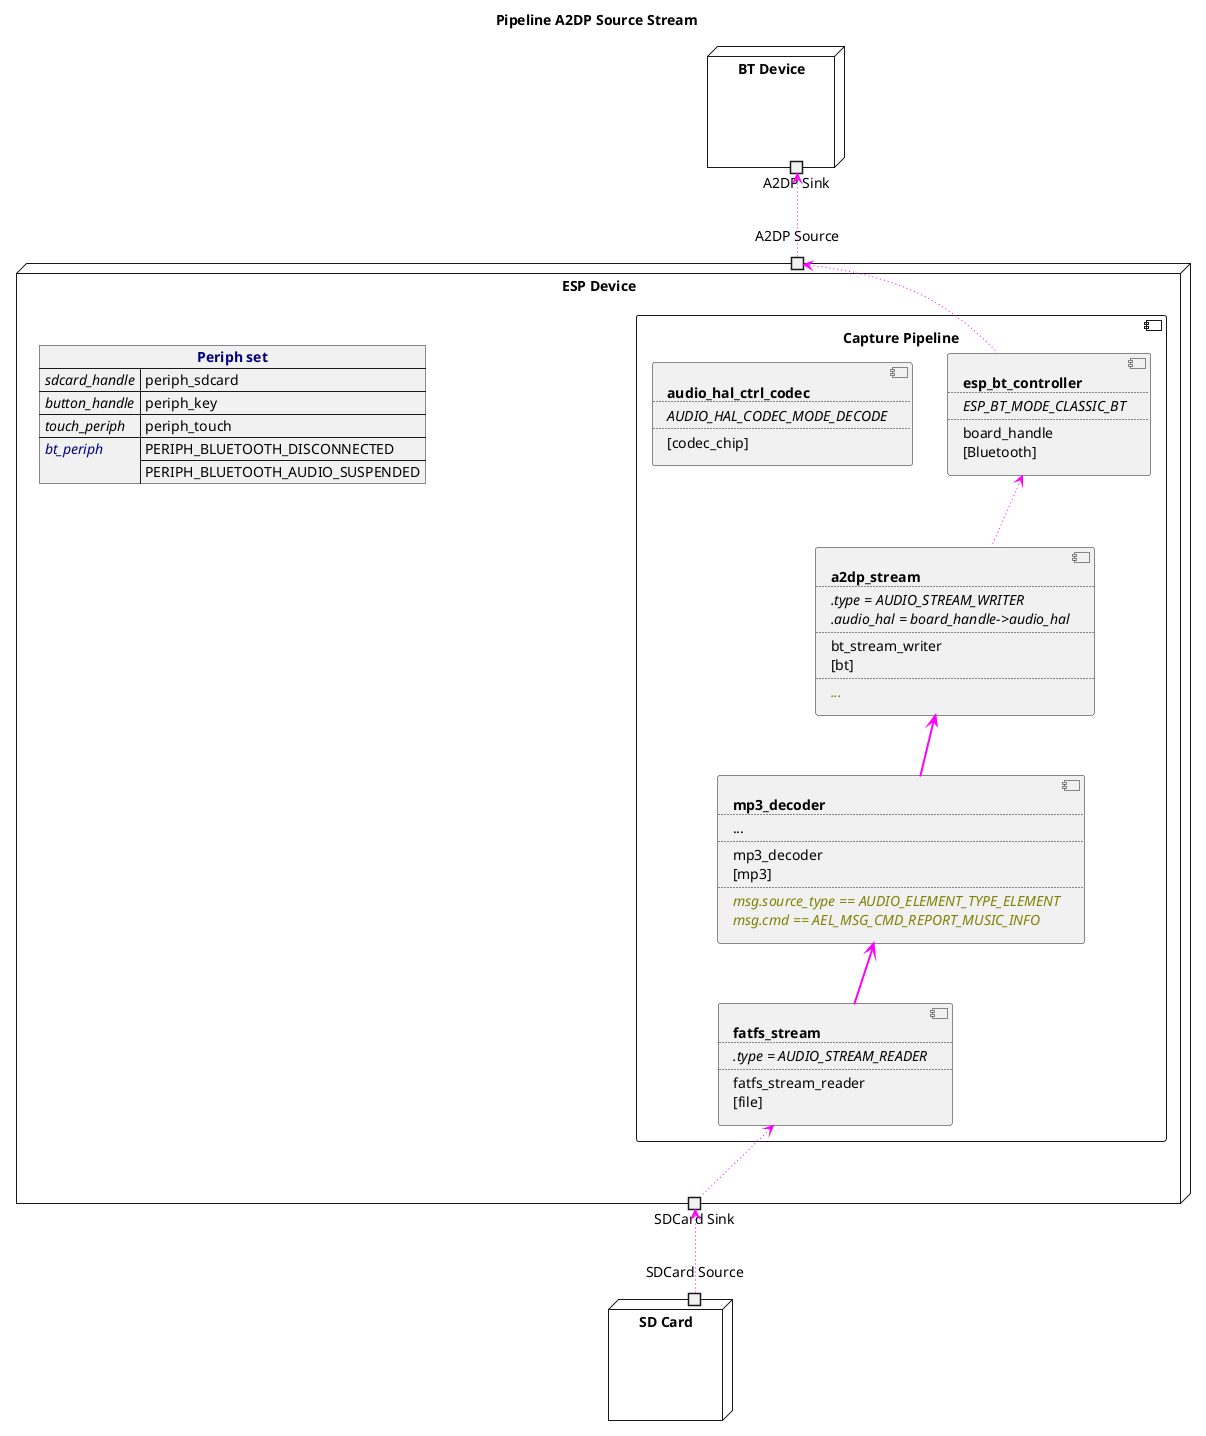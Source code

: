 ﻿@startuml pipeline_a2dp_source_stream
title Pipeline A2DP Source Stream
allowmixing

node "BT Device" as BTDevice  {
    portout "A2DP Sink" as BTDeviceA2DPSink
} 

node "ESP Device" as ESPDevice  {
    json "<b><color navy>Periph set" as periph_set {
        "<i>sdcard_handle": "periph_sdcard",
        "<i>button_handle": "periph_key",
        "<i>touch_periph":  "periph_touch",
        "<i><color navy>bt_periph": 
                            ["PERIPH_BLUETOOTH_DISCONNECTED", 
                             "PERIPH_BLUETOOTH_AUDIO_SUSPENDED"
        ]
    }

    portin "A2DP Source" as BTA2DPSource

    component "Capture Pipeline" as CapturePipeline {
        component BTController [
            <b>esp_bt_controller
            ....
            <i>ESP_BT_MODE_CLASSIC_BT
            ....
            board_handle
            [Bluetooth]
        ]

        component A2DPStream [
            <b>a2dp_stream
            ....
            <i>.type = AUDIO_STREAM_WRITER
            <i>.audio_hal = board_handle->audio_hal
            ....
            bt_stream_writer
            [bt]
            ....
            <i><color olive>...
        ]

        component Mp3Decoder [
            <b>mp3_decoder
            ....
            ...
            ....
            mp3_decoder
            [mp3]
            ....
            <i><color olive>msg.source_type == AUDIO_ELEMENT_TYPE_ELEMENT
            <i><color olive>msg.cmd == AEL_MSG_CMD_REPORT_MUSIC_INFO
        ]

        component FatfsStream [
            <b>fatfs_stream
            ....
            <i>.type = AUDIO_STREAM_READER
            ....
            fatfs_stream_reader
            [file]
        ]
        
        component HALCodec [
            <b>audio_hal_ctrl_codec
            ....
            <i>AUDIO_HAL_CODEC_MODE_DECODE
            ....
            [codec_chip]
        ]
    }

    portout "SDCard Sink" as SDCardSink
} 

node "SD Card" as SDCard  {
    portin "SDCard Source" as SDCardSource
}

BTDeviceA2DPSink <-- BTA2DPSource #line:fuchsia;line.dotted;text:fuchsia

BTA2DPSource<-- BTController    #line:fuchsia;line.dotted;text:fuchsia
BTController<-- A2DPStream      #line:fuchsia;line.dotted;text:fuchsia
A2DPStream  <-- Mp3Decoder      #line:fuchsia;line.bold;text:fuchsia
Mp3Decoder  <-- FatfsStream     #line:fuchsia;line.bold;text:fuchsia
FatfsStream <-- SDCardSink      #line:fuchsia;line.dotted;text:fuchsia

SDCardSink  <-- SDCardSource    #line:fuchsia;line.dotted;text:fuchsia

@enduml